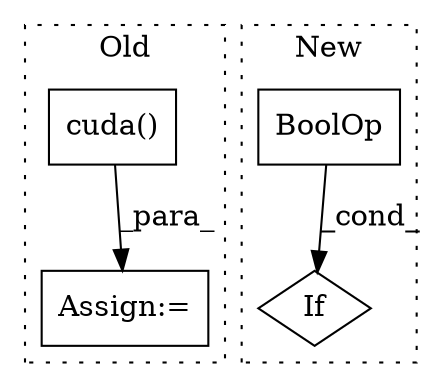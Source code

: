 digraph G {
subgraph cluster0 {
1 [label="cuda()" a="75" s="3727" l="21" shape="box"];
4 [label="Assign:=" a="68" s="3712" l="1" shape="box"];
label = "Old";
style="dotted";
}
subgraph cluster1 {
2 [label="BoolOp" a="72" s="5214" l="28" shape="box"];
3 [label="If" a="96" s="5211" l="3" shape="diamond"];
label = "New";
style="dotted";
}
1 -> 4 [label="_para_"];
2 -> 3 [label="_cond_"];
}